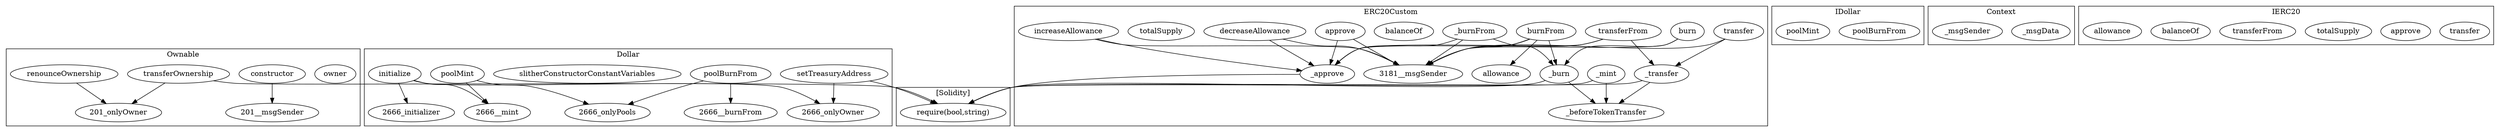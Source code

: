 strict digraph {
subgraph cluster_201_Ownable {
label = "Ownable"
"201_owner" [label="owner"]
"201_constructor" [label="constructor"]
"201_renounceOwnership" [label="renounceOwnership"]
"201_transferOwnership" [label="transferOwnership"]
"201_transferOwnership" -> "201_onlyOwner"
"201_renounceOwnership" -> "201_onlyOwner"
"201_constructor" -> "201__msgSender"
}subgraph cluster_2666_Dollar {
label = "Dollar"
"2666_poolBurnFrom" [label="poolBurnFrom"]
"2666_setTreasuryAddress" [label="setTreasuryAddress"]
"2666_slitherConstructorConstantVariables" [label="slitherConstructorConstantVariables"]
"2666_initialize" [label="initialize"]
"2666_poolMint" [label="poolMint"]
"2666_poolMint" -> "2666__mint"
"2666_initialize" -> "2666_initializer"
"2666_poolBurnFrom" -> "2666__burnFrom"
"2666_poolMint" -> "2666_onlyPools"
"2666_setTreasuryAddress" -> "2666_onlyOwner"
"2666_initialize" -> "2666_onlyOwner"
"2666_poolBurnFrom" -> "2666_onlyPools"
"2666_initialize" -> "2666__mint"
}subgraph cluster_3181_ERC20Custom {
label = "ERC20Custom"
"3181__transfer" [label="_transfer"]
"3181_allowance" [label="allowance"]
"3181_increaseAllowance" [label="increaseAllowance"]
"3181__mint" [label="_mint"]
"3181_decreaseAllowance" [label="decreaseAllowance"]
"3181__burn" [label="_burn"]
"3181_burnFrom" [label="burnFrom"]
"3181__beforeTokenTransfer" [label="_beforeTokenTransfer"]
"3181_transfer" [label="transfer"]
"3181_transferFrom" [label="transferFrom"]
"3181_balanceOf" [label="balanceOf"]
"3181_burn" [label="burn"]
"3181__burnFrom" [label="_burnFrom"]
"3181__approve" [label="_approve"]
"3181_totalSupply" [label="totalSupply"]
"3181_approve" [label="approve"]
"3181_increaseAllowance" -> "3181__approve"
"3181__burnFrom" -> "3181__burn"
"3181_increaseAllowance" -> "3181__msgSender"
"3181_transferFrom" -> "3181__approve"
"3181__burnFrom" -> "3181__msgSender"
"3181_transfer" -> "3181__msgSender"
"3181_burn" -> "3181__burn"
"3181_burn" -> "3181__msgSender"
"3181_burnFrom" -> "3181__burn"
"3181_decreaseAllowance" -> "3181__msgSender"
"3181__mint" -> "3181__beforeTokenTransfer"
"3181_transfer" -> "3181__transfer"
"3181_burnFrom" -> "3181__approve"
"3181_transferFrom" -> "3181__msgSender"
"3181__burnFrom" -> "3181__approve"
"3181_burnFrom" -> "3181_allowance"
"3181_transferFrom" -> "3181__transfer"
"3181__burn" -> "3181__beforeTokenTransfer"
"3181_approve" -> "3181__msgSender"
"3181_decreaseAllowance" -> "3181__approve"
"3181_burnFrom" -> "3181__msgSender"
"3181_approve" -> "3181__approve"
"3181__transfer" -> "3181__beforeTokenTransfer"
}subgraph cluster_7054_IDollar {
label = "IDollar"
"7054_poolBurnFrom" [label="poolBurnFrom"]
"7054_poolMint" [label="poolMint"]
}subgraph cluster_1394_Context {
label = "Context"
"1394__msgData" [label="_msgData"]
"1394__msgSender" [label="_msgSender"]
}subgraph cluster_826_IERC20 {
label = "IERC20"
"826_transfer" [label="transfer"]
"826_approve" [label="approve"]
"826_totalSupply" [label="totalSupply"]
"826_transferFrom" [label="transferFrom"]
"826_balanceOf" [label="balanceOf"]
"826_allowance" [label="allowance"]
}subgraph cluster_solidity {
label = "[Solidity]"
"require(bool,string)" 
"3181__transfer" -> "require(bool,string)"
"3181__burn" -> "require(bool,string)"
"2666_setTreasuryAddress" -> "require(bool,string)"
"3181__approve" -> "require(bool,string)"
"201_transferOwnership" -> "require(bool,string)"
"3181__mint" -> "require(bool,string)"
}
}